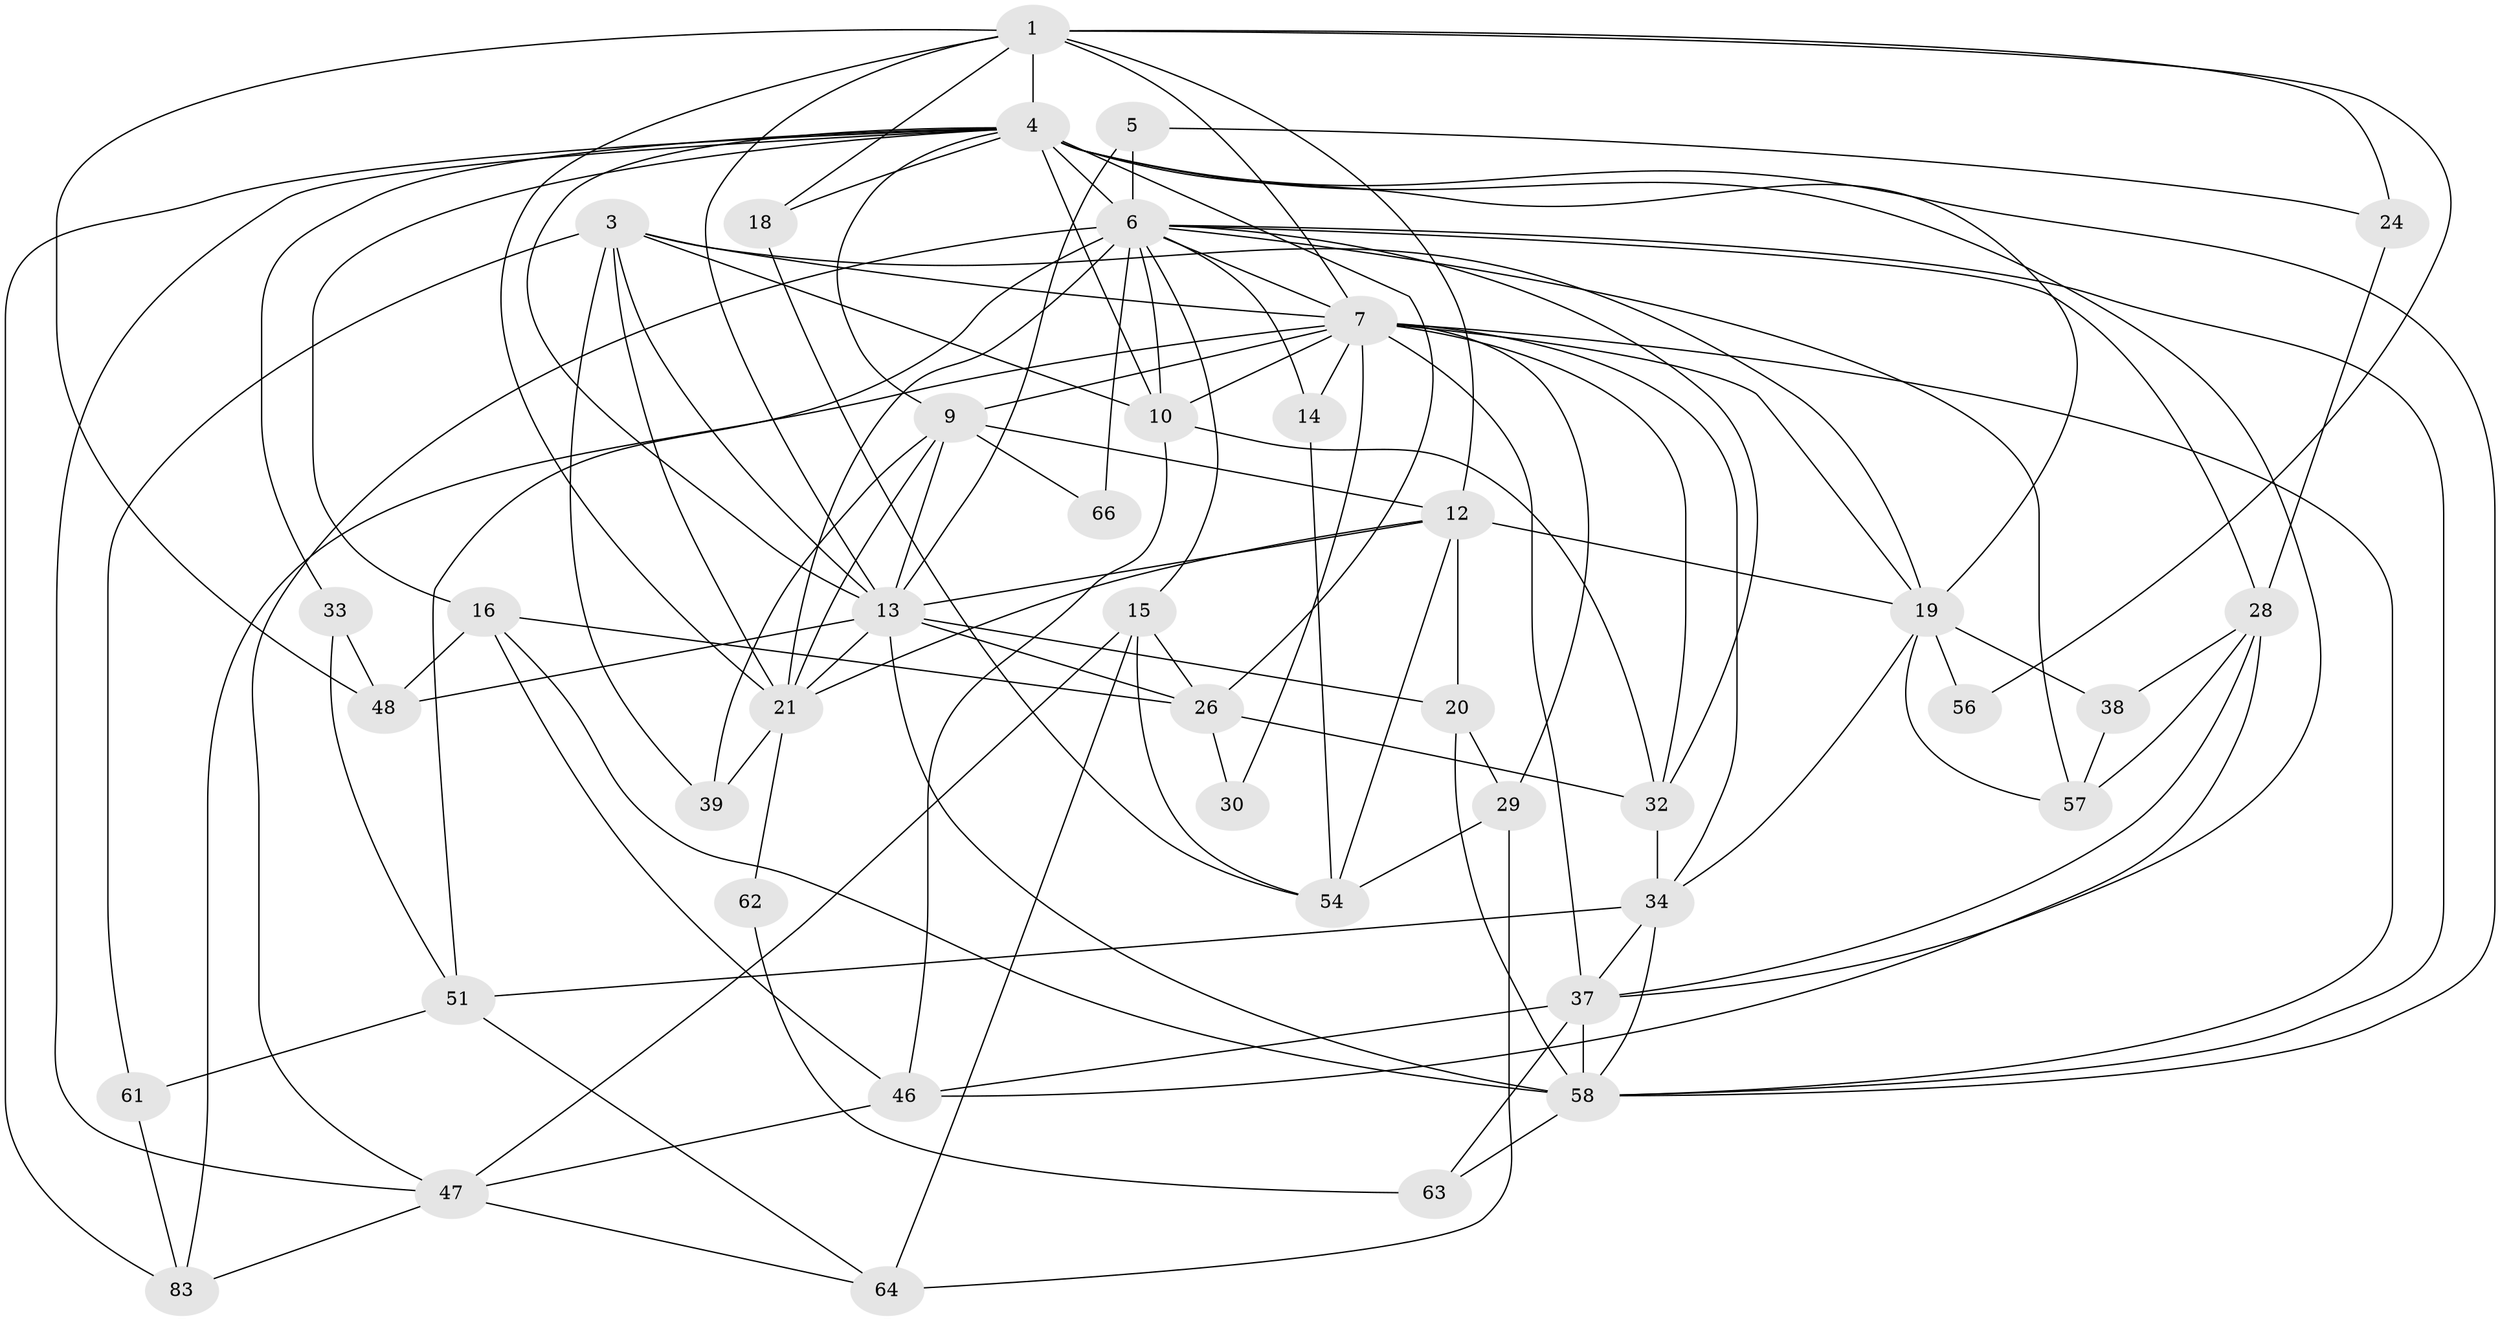 // original degree distribution, {6: 0.10588235294117647, 4: 0.27058823529411763, 9: 0.011764705882352941, 3: 0.3764705882352941, 5: 0.10588235294117647, 7: 0.023529411764705882, 8: 0.023529411764705882, 2: 0.08235294117647059}
// Generated by graph-tools (version 1.1) at 2025/14/03/09/25 04:14:51]
// undirected, 42 vertices, 117 edges
graph export_dot {
graph [start="1"]
  node [color=gray90,style=filled];
  1 [super="+2"];
  3 [super="+25"];
  4 [super="+40+43+69+74"];
  5;
  6 [super="+11+8"];
  7 [super="+22"];
  9 [super="+17"];
  10 [super="+75+76"];
  12 [super="+31+44+50"];
  13 [super="+41"];
  14;
  15 [super="+80"];
  16;
  18;
  19 [super="+35+45+36+27"];
  20 [super="+60"];
  21 [super="+23"];
  24;
  26 [super="+42"];
  28 [super="+52"];
  29;
  30;
  32 [super="+72"];
  33;
  34 [super="+49+59"];
  37 [super="+65"];
  38;
  39;
  46 [super="+71"];
  47 [super="+70"];
  48;
  51 [super="+77"];
  54 [super="+55"];
  56;
  57;
  58 [super="+85+73"];
  61;
  62;
  63;
  64 [super="+82"];
  66;
  83;
  1 -- 24;
  1 -- 18;
  1 -- 56;
  1 -- 13;
  1 -- 12;
  1 -- 48;
  1 -- 4;
  1 -- 21;
  1 -- 7;
  3 -- 21;
  3 -- 39;
  3 -- 61;
  3 -- 19;
  3 -- 13;
  3 -- 7;
  3 -- 10;
  4 -- 13;
  4 -- 16;
  4 -- 37 [weight=2];
  4 -- 26;
  4 -- 47;
  4 -- 83;
  4 -- 19;
  4 -- 18;
  4 -- 33;
  4 -- 58;
  4 -- 6 [weight=3];
  4 -- 9;
  4 -- 10;
  5 -- 13;
  5 -- 24;
  5 -- 6;
  6 -- 14;
  6 -- 28;
  6 -- 47;
  6 -- 21 [weight=3];
  6 -- 32;
  6 -- 66;
  6 -- 7;
  6 -- 10;
  6 -- 15;
  6 -- 51;
  6 -- 57;
  6 -- 58;
  7 -- 29;
  7 -- 32;
  7 -- 34;
  7 -- 37;
  7 -- 9;
  7 -- 14;
  7 -- 19;
  7 -- 83;
  7 -- 30;
  7 -- 58;
  7 -- 10;
  9 -- 21;
  9 -- 66;
  9 -- 39;
  9 -- 12;
  9 -- 13;
  10 -- 46;
  10 -- 32;
  12 -- 54;
  12 -- 19;
  12 -- 20;
  12 -- 13;
  12 -- 21;
  13 -- 20;
  13 -- 48 [weight=2];
  13 -- 58;
  13 -- 21;
  13 -- 26;
  14 -- 54;
  15 -- 54;
  15 -- 47;
  15 -- 64;
  15 -- 26;
  16 -- 48;
  16 -- 58;
  16 -- 46;
  16 -- 26;
  18 -- 54;
  19 -- 56 [weight=3];
  19 -- 38;
  19 -- 34;
  19 -- 57;
  20 -- 29;
  20 -- 58;
  21 -- 39;
  21 -- 62;
  24 -- 28;
  26 -- 32 [weight=2];
  26 -- 30;
  28 -- 37;
  28 -- 46;
  28 -- 57;
  28 -- 38;
  29 -- 54;
  29 -- 64;
  32 -- 34;
  33 -- 48;
  33 -- 51;
  34 -- 51;
  34 -- 58;
  34 -- 37;
  37 -- 58;
  37 -- 46;
  37 -- 63;
  38 -- 57;
  46 -- 47;
  47 -- 83;
  47 -- 64;
  51 -- 61;
  51 -- 64;
  58 -- 63;
  61 -- 83;
  62 -- 63;
}

